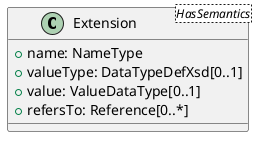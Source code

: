 @startuml
class Extension<HasSemantics> {
  +name: NameType
  +valueType: DataTypeDefXsd[0..1]
  +value: ValueDataType[0..1]
  +refersTo: Reference[0..*]
}
@enduml